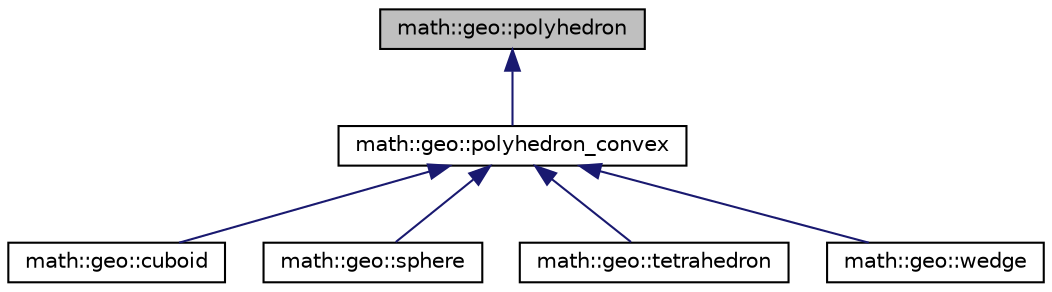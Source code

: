 digraph G
{
  edge [fontname="Helvetica",fontsize="10",labelfontname="Helvetica",labelfontsize="10"];
  node [fontname="Helvetica",fontsize="10",shape=record];
  Node1 [label="math::geo::polyhedron",height=0.2,width=0.4,color="black", fillcolor="grey75", style="filled" fontcolor="black"];
  Node1 -> Node2 [dir=back,color="midnightblue",fontsize="10",style="solid",fontname="Helvetica"];
  Node2 [label="math::geo::polyhedron_convex",height=0.2,width=0.4,color="black", fillcolor="white", style="filled",URL="$classmath_1_1geo_1_1polyhedron__convex.html"];
  Node2 -> Node3 [dir=back,color="midnightblue",fontsize="10",style="solid",fontname="Helvetica"];
  Node3 [label="math::geo::cuboid",height=0.2,width=0.4,color="black", fillcolor="white", style="filled",URL="$classmath_1_1geo_1_1cuboid.html"];
  Node2 -> Node4 [dir=back,color="midnightblue",fontsize="10",style="solid",fontname="Helvetica"];
  Node4 [label="math::geo::sphere",height=0.2,width=0.4,color="black", fillcolor="white", style="filled",URL="$classmath_1_1geo_1_1sphere.html"];
  Node2 -> Node5 [dir=back,color="midnightblue",fontsize="10",style="solid",fontname="Helvetica"];
  Node5 [label="math::geo::tetrahedron",height=0.2,width=0.4,color="black", fillcolor="white", style="filled",URL="$classmath_1_1geo_1_1tetrahedron.html"];
  Node2 -> Node6 [dir=back,color="midnightblue",fontsize="10",style="solid",fontname="Helvetica"];
  Node6 [label="math::geo::wedge",height=0.2,width=0.4,color="black", fillcolor="white", style="filled",URL="$classmath_1_1geo_1_1wedge.html"];
}
